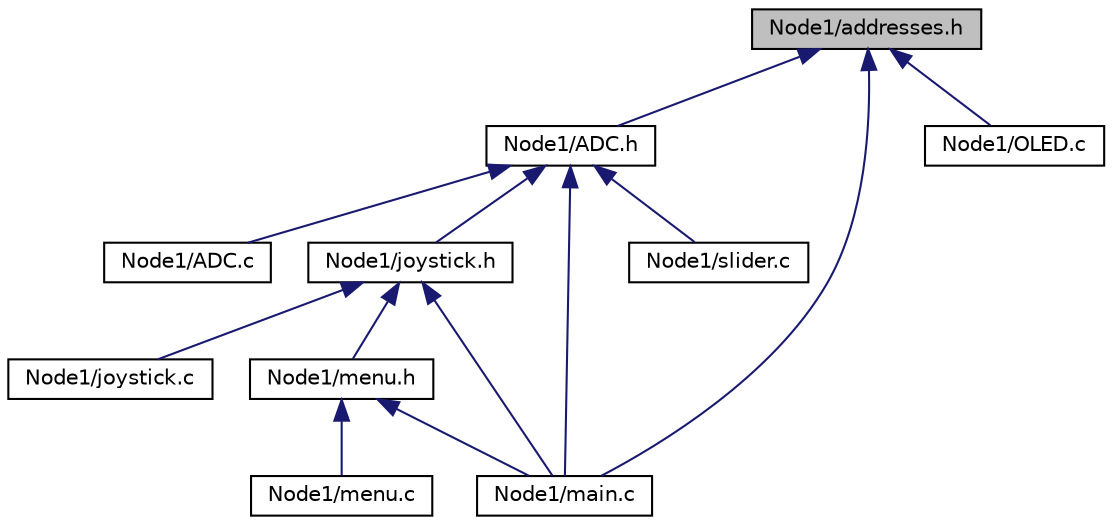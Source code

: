 digraph "Node1/addresses.h"
{
  edge [fontname="Helvetica",fontsize="10",labelfontname="Helvetica",labelfontsize="10"];
  node [fontname="Helvetica",fontsize="10",shape=record];
  Node1 [label="Node1/addresses.h",height=0.2,width=0.4,color="black", fillcolor="grey75", style="filled", fontcolor="black"];
  Node1 -> Node2 [dir="back",color="midnightblue",fontsize="10",style="solid"];
  Node2 [label="Node1/ADC.h",height=0.2,width=0.4,color="black", fillcolor="white", style="filled",URL="$_a_d_c_8h.html",tooltip="Header-file for the Analog to Digital Converter. Returning analog voltage output of joystick..."];
  Node2 -> Node3 [dir="back",color="midnightblue",fontsize="10",style="solid"];
  Node3 [label="Node1/ADC.c",height=0.2,width=0.4,color="black", fillcolor="white", style="filled",URL="$_a_d_c_8c.html",tooltip="C-file for the Analog to Digital Converter. Switches the channels by writing wanted channels to ADC e..."];
  Node2 -> Node4 [dir="back",color="midnightblue",fontsize="10",style="solid"];
  Node4 [label="Node1/joystick.h",height=0.2,width=0.4,color="black", fillcolor="white", style="filled",URL="$joystick_8h.html",tooltip="Header-file considering the joystick on the USB-multiboards behaviour. "];
  Node4 -> Node5 [dir="back",color="midnightblue",fontsize="10",style="solid"];
  Node5 [label="Node1/joystick.c",height=0.2,width=0.4,color="black", fillcolor="white", style="filled",URL="$joystick_8c.html",tooltip="C-file for the joystick on the USB-multiboards behaviour. "];
  Node4 -> Node6 [dir="back",color="midnightblue",fontsize="10",style="solid"];
  Node6 [label="Node1/main.c",height=0.2,width=0.4,color="black", fillcolor="white", style="filled",URL="$_node1_2main_8c.html"];
  Node4 -> Node7 [dir="back",color="midnightblue",fontsize="10",style="solid"];
  Node7 [label="Node1/menu.h",height=0.2,width=0.4,color="black", fillcolor="white", style="filled",URL="$menu_8h.html"];
  Node7 -> Node6 [dir="back",color="midnightblue",fontsize="10",style="solid"];
  Node7 -> Node8 [dir="back",color="midnightblue",fontsize="10",style="solid"];
  Node8 [label="Node1/menu.c",height=0.2,width=0.4,color="black", fillcolor="white", style="filled",URL="$menu_8c.html",tooltip="C-file for the menu on the OLED - to move around in the menu. "];
  Node2 -> Node6 [dir="back",color="midnightblue",fontsize="10",style="solid"];
  Node2 -> Node9 [dir="back",color="midnightblue",fontsize="10",style="solid"];
  Node9 [label="Node1/slider.c",height=0.2,width=0.4,color="black", fillcolor="white", style="filled",URL="$slider_8c.html",tooltip="C-file considering the sliders on the USB-multiboards behaviour. Converting the voltage resolution of..."];
  Node1 -> Node6 [dir="back",color="midnightblue",fontsize="10",style="solid"];
  Node1 -> Node10 [dir="back",color="midnightblue",fontsize="10",style="solid"];
  Node10 [label="Node1/OLED.c",height=0.2,width=0.4,color="black", fillcolor="white", style="filled",URL="$_o_l_e_d_8c.html"];
}
